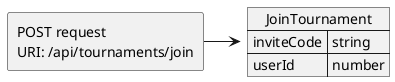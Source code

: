 @startuml Join tournament request
allowmixing

agent "POST request \nURI: /api/tournaments/join"
  json "JoinTournament" as J {
    "inviteCode": "string",
    "userId": "number"
  }

"POST request \nURI: /api/tournaments/join" -> J 
@enduml